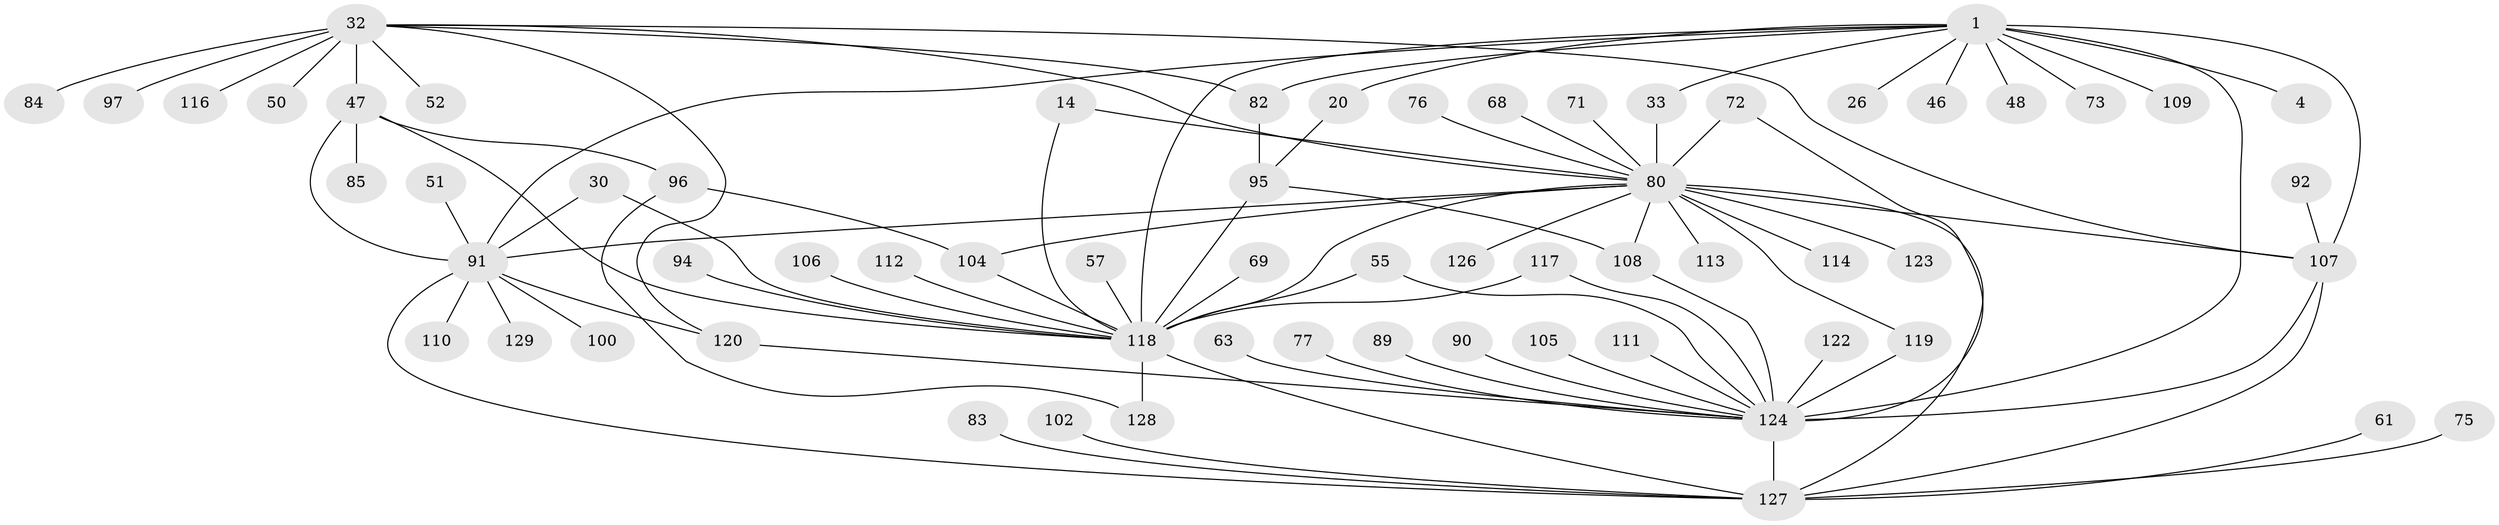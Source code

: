 // original degree distribution, {23: 0.007751937984496124, 5: 0.05426356589147287, 1: 0.37209302325581395, 18: 0.007751937984496124, 10: 0.007751937984496124, 21: 0.007751937984496124, 2: 0.23255813953488372, 12: 0.007751937984496124, 3: 0.17054263565891473, 6: 0.03875968992248062, 4: 0.06201550387596899, 8: 0.007751937984496124, 7: 0.015503875968992248, 9: 0.007751937984496124}
// Generated by graph-tools (version 1.1) at 2025/48/03/09/25 04:48:22]
// undirected, 64 vertices, 90 edges
graph export_dot {
graph [start="1"]
  node [color=gray90,style=filled];
  1;
  4;
  14;
  20;
  26;
  30;
  32 [super="+9+12"];
  33;
  46;
  47 [super="+18"];
  48;
  50;
  51;
  52;
  55;
  57;
  61;
  63;
  68;
  69;
  71;
  72 [super="+54"];
  73;
  75;
  76;
  77;
  80 [super="+13+7"];
  82 [super="+66"];
  83;
  84;
  85;
  89;
  90;
  91 [super="+49+70"];
  92;
  94;
  95 [super="+38"];
  96 [super="+78"];
  97;
  100;
  102 [super="+10+79"];
  104 [super="+64"];
  105;
  106;
  107 [super="+34+40+81+67"];
  108 [super="+43"];
  109;
  110;
  111;
  112 [super="+37+74"];
  113;
  114;
  116;
  117;
  118 [super="+19+39+87+93+23"];
  119 [super="+36+99"];
  120 [super="+103"];
  122;
  123;
  124 [super="+62+86+29+121"];
  126;
  127 [super="+45+58+98+88+115"];
  128 [super="+125"];
  129;
  1 -- 4;
  1 -- 20;
  1 -- 26;
  1 -- 33;
  1 -- 46;
  1 -- 48;
  1 -- 73;
  1 -- 91 [weight=2];
  1 -- 109;
  1 -- 107 [weight=4];
  1 -- 82;
  1 -- 124 [weight=3];
  1 -- 118 [weight=4];
  14 -- 80;
  14 -- 118;
  20 -- 95;
  30 -- 91;
  30 -- 118;
  32 -- 107;
  32 -- 97;
  32 -- 47 [weight=2];
  32 -- 80;
  32 -- 50;
  32 -- 82;
  32 -- 52;
  32 -- 84;
  32 -- 116;
  32 -- 120;
  33 -- 80;
  47 -- 96;
  47 -- 85;
  47 -- 91;
  47 -- 118;
  51 -- 91;
  55 -- 118;
  55 -- 124;
  57 -- 118;
  61 -- 127;
  63 -- 124;
  68 -- 80;
  69 -- 118;
  71 -- 80;
  72 -- 80 [weight=3];
  72 -- 124;
  75 -- 127;
  76 -- 80;
  77 -- 124;
  80 -- 123;
  80 -- 91 [weight=2];
  80 -- 113;
  80 -- 114;
  80 -- 119 [weight=2];
  80 -- 126;
  80 -- 107;
  80 -- 108;
  80 -- 127 [weight=3];
  80 -- 118 [weight=2];
  80 -- 104;
  82 -- 95;
  83 -- 127;
  89 -- 124;
  90 -- 124;
  91 -- 129;
  91 -- 127 [weight=4];
  91 -- 100;
  91 -- 110;
  91 -- 120;
  92 -- 107;
  94 -- 118;
  95 -- 108;
  95 -- 118 [weight=2];
  96 -- 128 [weight=2];
  96 -- 104;
  102 -- 127;
  104 -- 118 [weight=2];
  105 -- 124;
  106 -- 118;
  107 -- 124 [weight=2];
  107 -- 127 [weight=3];
  108 -- 124;
  111 -- 124;
  112 -- 118;
  117 -- 118;
  117 -- 124;
  118 -- 128 [weight=2];
  118 -- 127 [weight=2];
  119 -- 124 [weight=2];
  120 -- 124;
  122 -- 124;
  124 -- 127 [weight=5];
}
